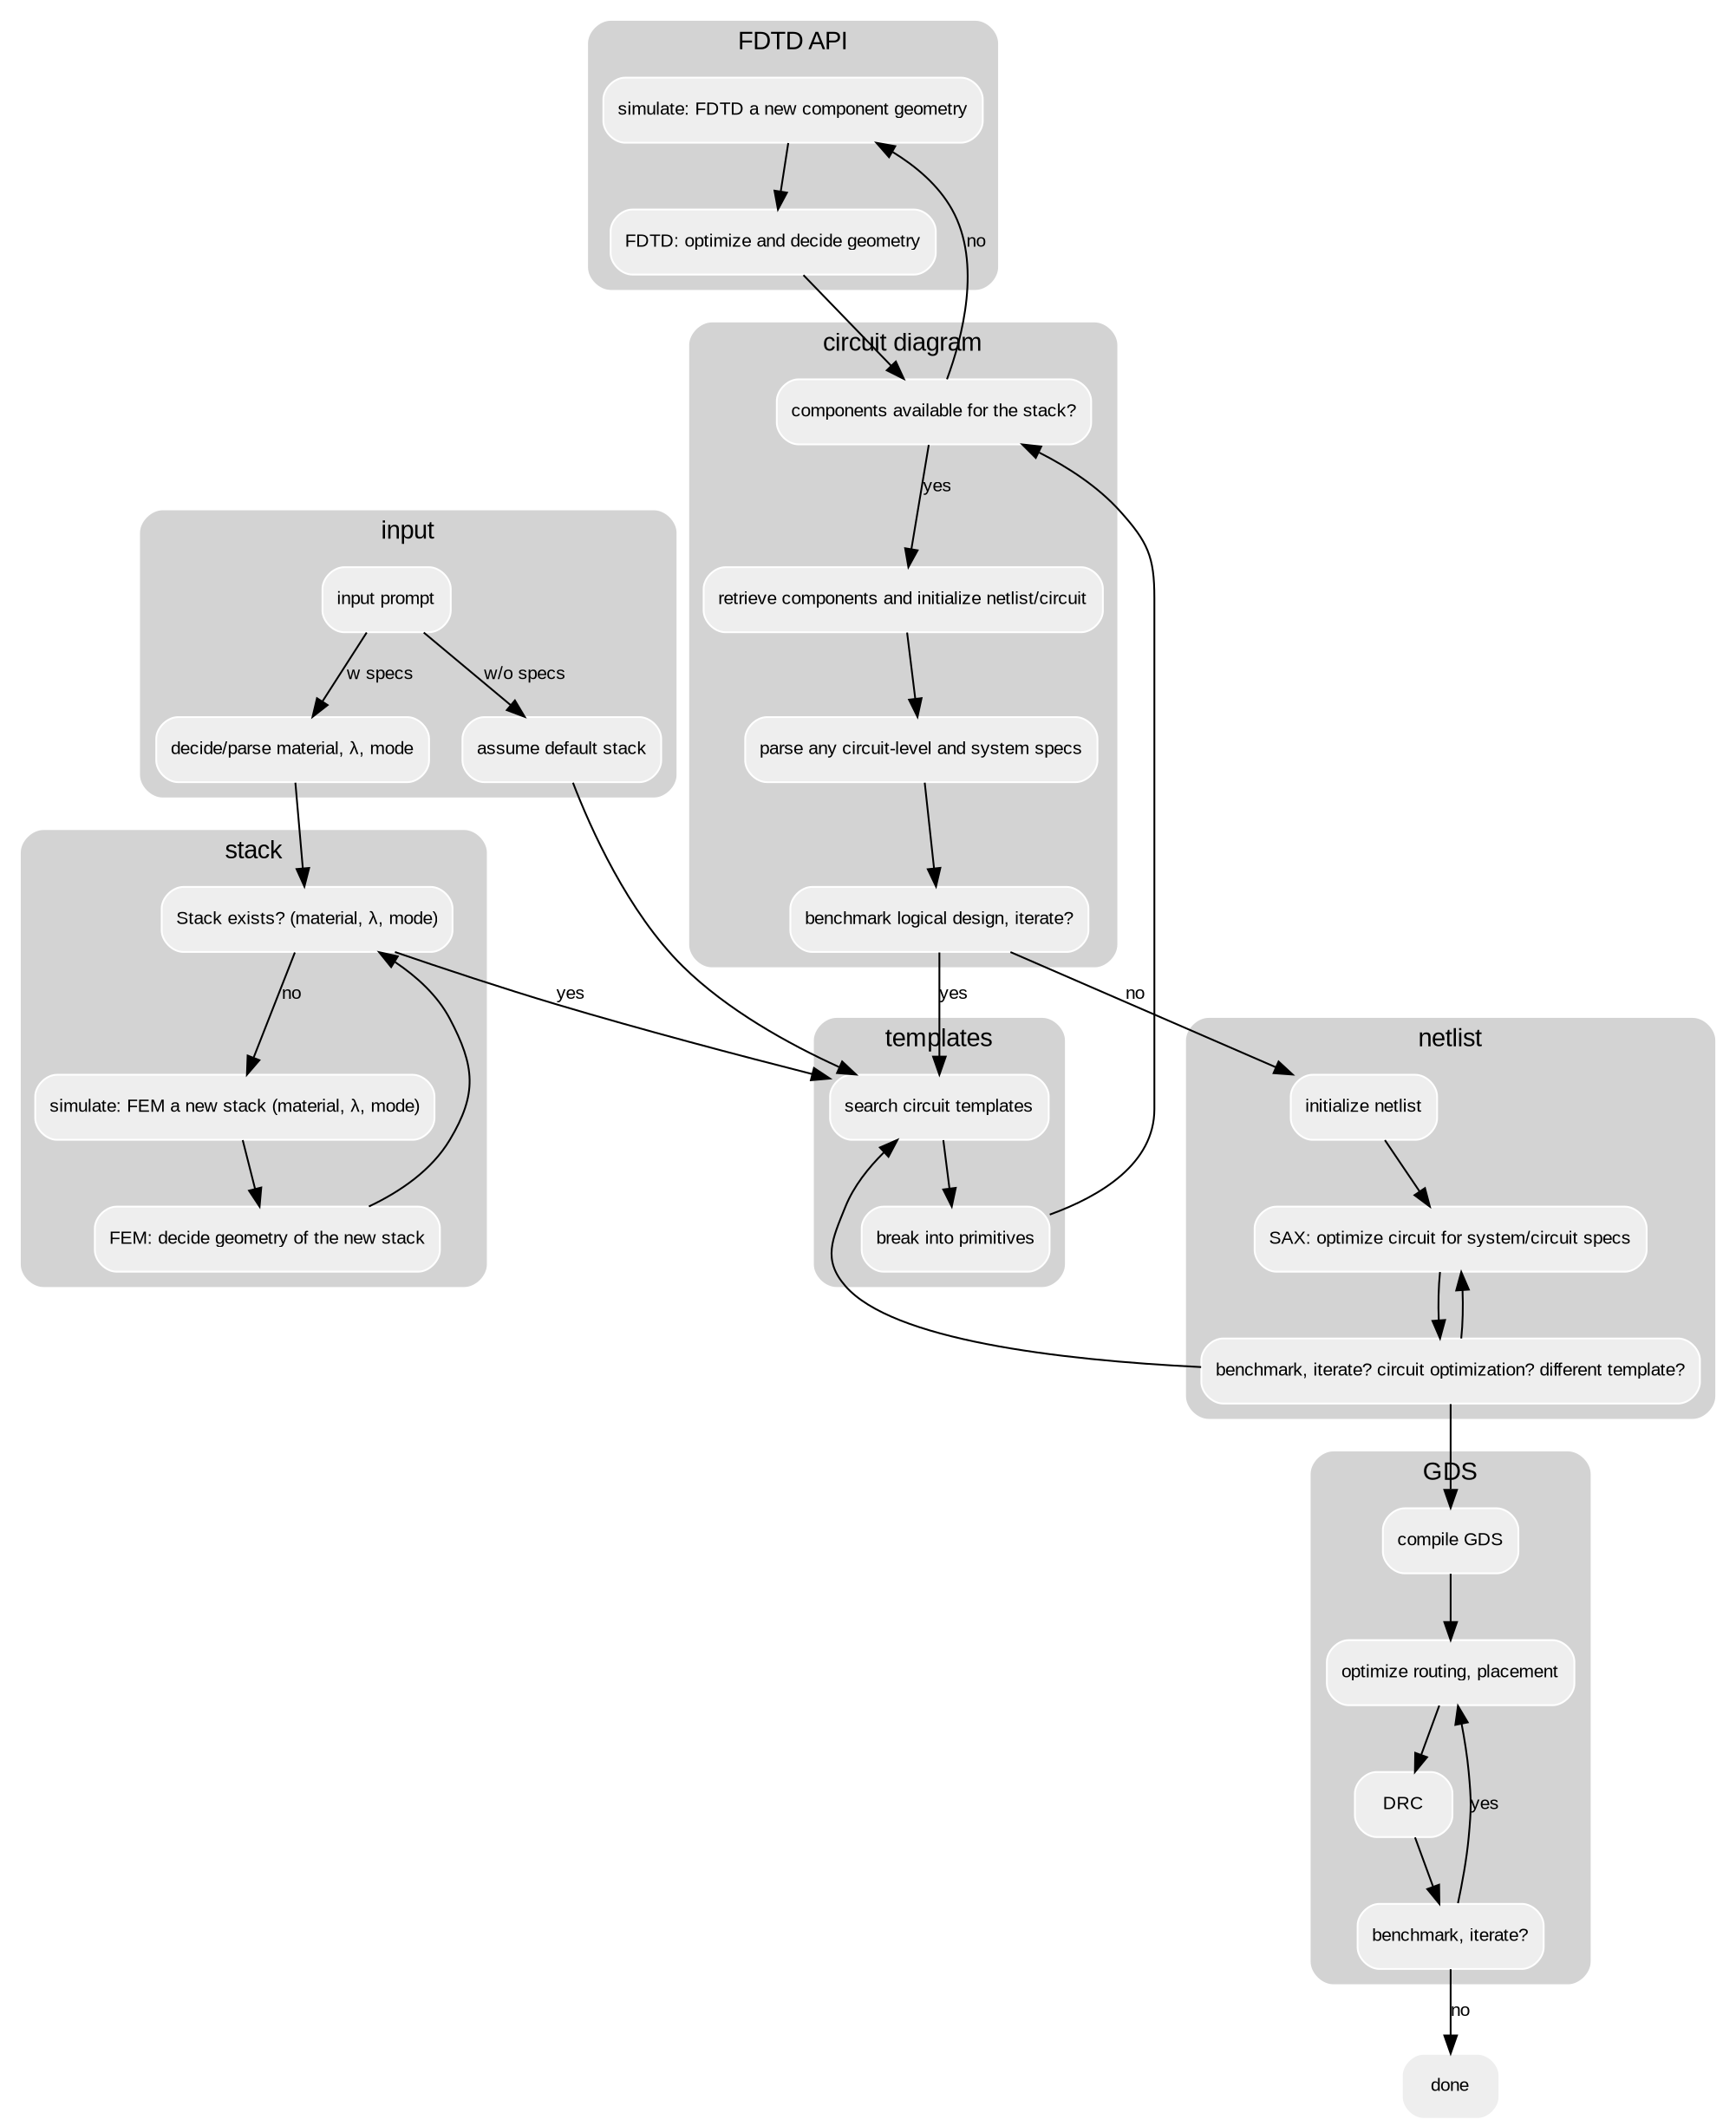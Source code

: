 digraph G {

    node [fontname="Arial", fontsize=10, fontcolor="#000000", shape=box, style="rounded,filled", color="#ffffff", fillcolor="#eeeeee"];
    edge [fontname="Arial", fontsize=10, fontcolor="#000000"];


    subgraph cluster_input {
        label = "input";
        fontname="Arial";
        style="filled,rounded";
        color=lightgrey;

        1000 [label="input prompt"];
        1000 -> a1300 [label="w/o specs"];

        1100 [label="decide/parse material, λ, mode"];

        a1300 [label="assume default stack"];

    }

    1100 -> 1200;
    1000 -> 1100 [label="w specs"];
    a1300 -> 1300;

    subgraph cluster_stack {
        label = "stack";
        fontname="Arial";
        style="filled,rounded";
        color=lightgrey;

        1200 [label="Stack exists? (material, λ, mode)"];
        1200 -> 1110 [label="no"];

        1110 [label="simulate: FEM a new stack (material, λ, mode)"];
        1110 -> 1120;

        1120 [label="FEM: decide geometry of the new stack"];
    }

    1120 -> 1200;
    1200 -> 1300 [label="yes"];

    subgraph cluster_temp {
        label = "templates";
        fontname="Arial";
        style="filled,rounded";
        color=lightgrey;

        1300 [label="search circuit templates"];
        1300 -> 1400;

        1400 [label="break into primitives"];
    }

    1400 -> 1500;

    subgraph cluster_logic {
        label = "circuit diagram";
        fontname="Arial";
        style="filled,rounded";
        color="lightgrey";

        1500 [label="components available for the stack?"];

        1500 -> 1600 [label="yes"];
        1600 [label="retrieve components and initialize netlist/circuit"];
        1600 -> 1700;

        1700 [label="parse any circuit-level and system specs"];
        1700 -> 1710;

        1710 [label="benchmark logical design, iterate?"];

    }

    1710 -> 1300 [label="yes"];
    1710 -> 1770 [label="no"];

    subgraph cluster_netlist {
        label = "netlist";
        fontname="Arial";
        style="filled,rounded";
        color="lightgrey";

        1770 [label="initialize netlist"];
        1770 -> 1800;

        1800 [label="SAX: optimize circuit for system/circuit specs"];

        1800 -> 1900;
        1900 [label="benchmark, iterate? circuit optimization? different template?"];
        1900 -> 1800;

    }

    1500 -> 1440 [label="no"];
    1900 -> 1300;
    1900 -> 2000;

    subgraph cluster_fdtd {
        label = "FDTD API";
        fontname="Arial";
        style="filled,rounded";
        color=lightgrey;


        1440 [label="simulate: FDTD a new component geometry"];
        1440 -> 1460;

        1460 [label="FDTD: optimize and decide geometry"];
    }

    1460 -> 1500;

    subgraph cluster_GDS {
        label = "GDS";
        fontname="Arial";
        style="filled,rounded";
        color=lightgrey;

        2000 [label="compile GDS"];
        2000 -> 2100;

        2100 [label="optimize routing, placement"];
        2100 -> 2200;

        2200 [label="DRC"];
        2200 -> 2300;

        2300 [label="benchmark, iterate?"];
        2300 -> 2100 [label="yes"];

    }

    2300 -> 2400 [label="no"];
    2400 [label="done"];

}
